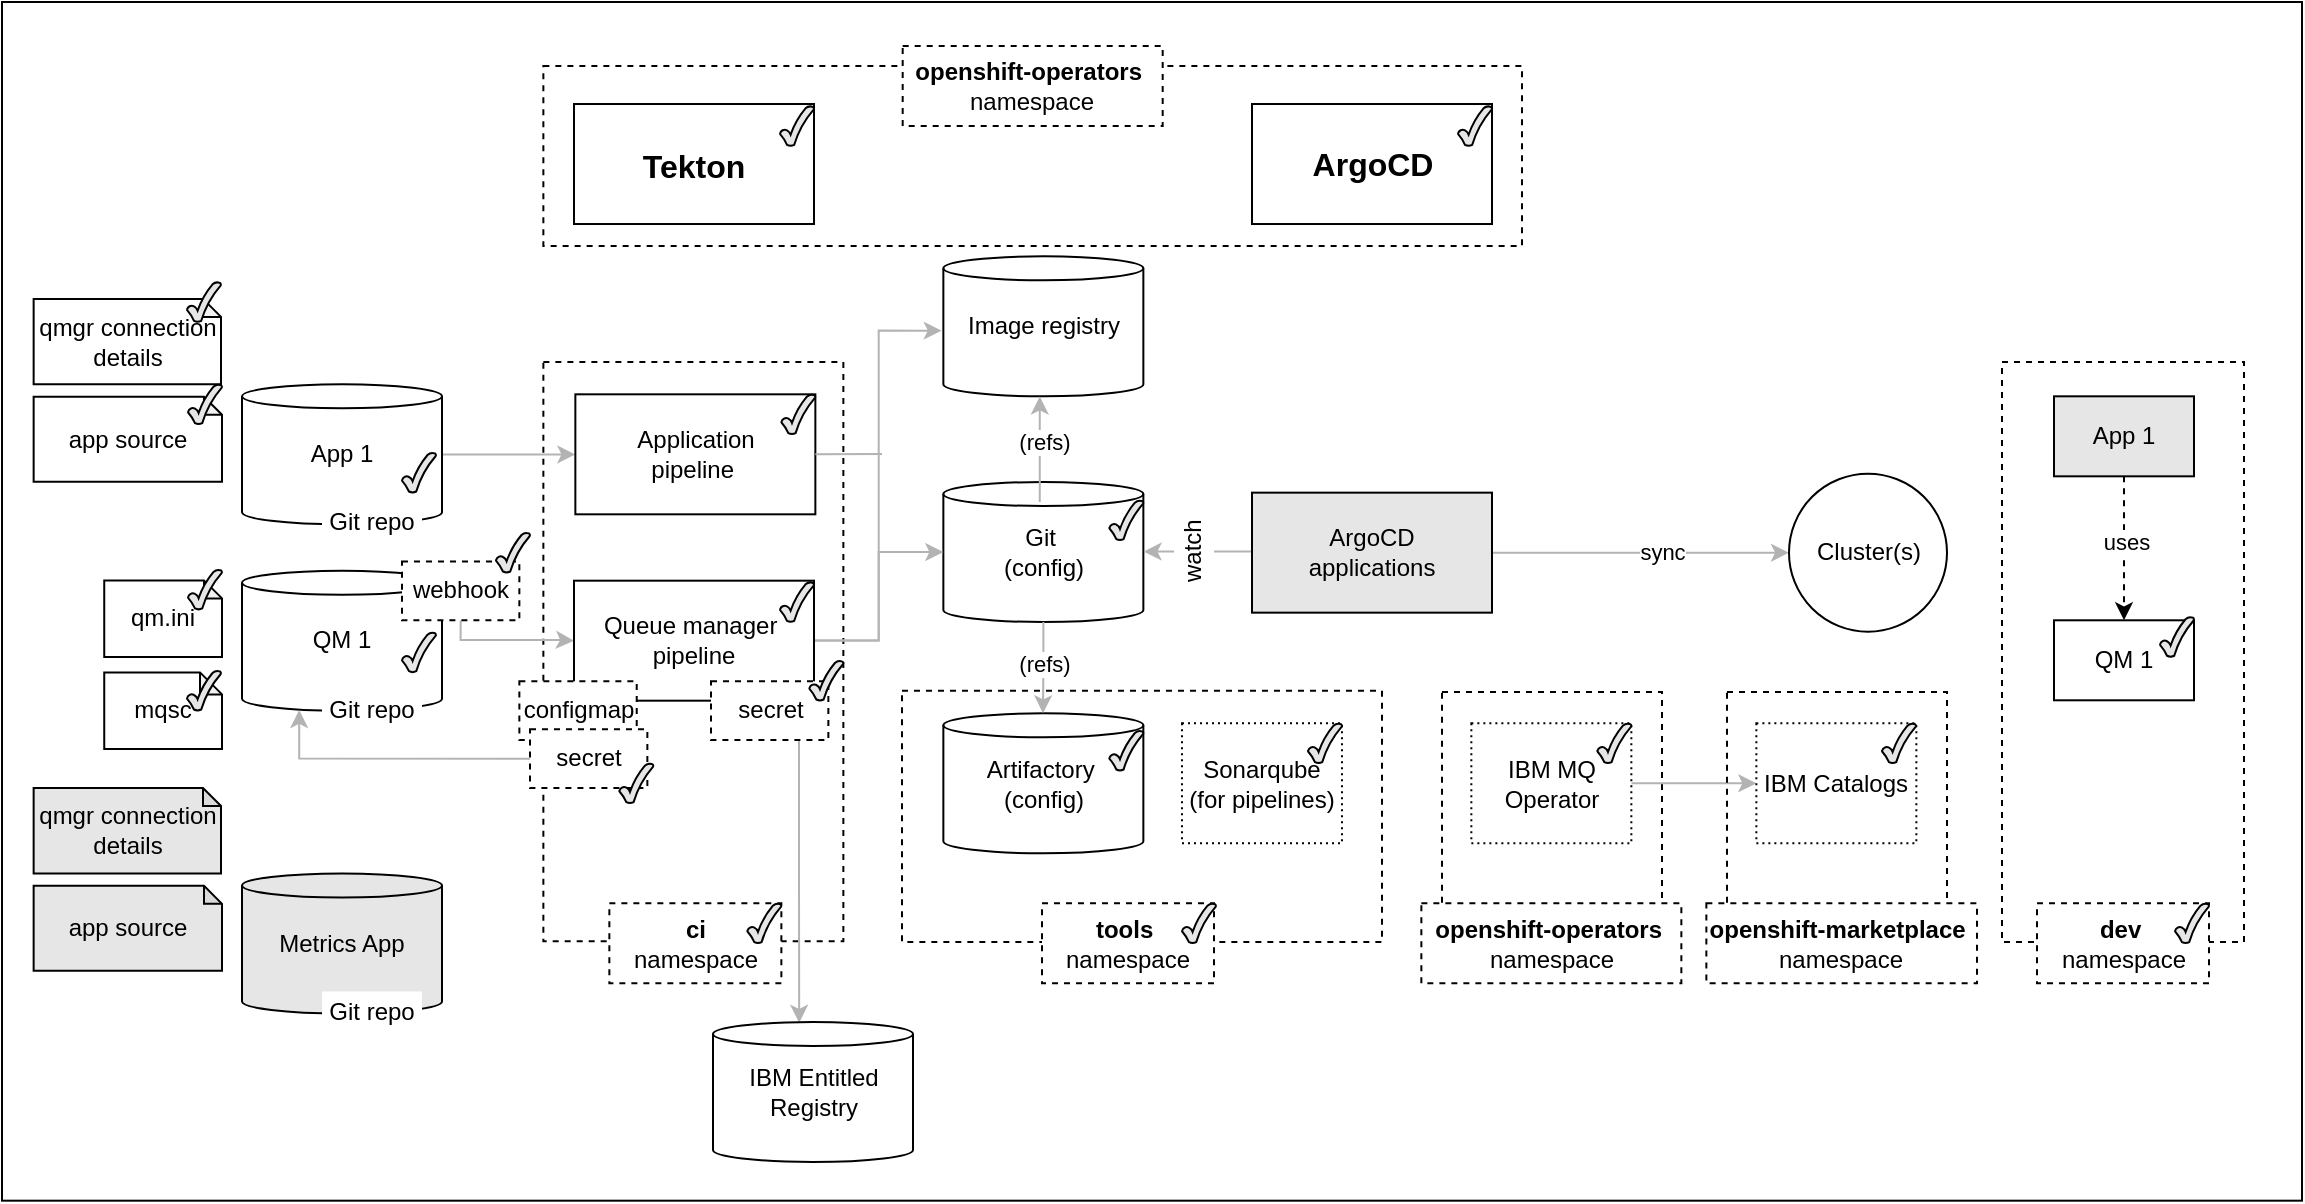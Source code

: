<mxfile version="16.5.1" type="device"><diagram id="UTinChKDrVvf448LVd9W" name="Page-1"><mxGraphModel dx="988" dy="672" grid="1" gridSize="10" guides="1" tooltips="1" connect="1" arrows="1" fold="1" page="1" pageScale="1" pageWidth="827" pageHeight="1169" math="0" shadow="0"><root><mxCell id="0"/><mxCell id="1" parent="0"/><mxCell id="7EbdtZ1wX-9lele891Sm-1" value="" style="rounded=0;whiteSpace=wrap;html=1;strokeWidth=1;fillColor=none;labelBorderColor=none;labelBackgroundColor=#E6E6E6;" parent="1" vertex="1"><mxGeometry x="1310" y="700" width="1150" height="599.34" as="geometry"/></mxCell><mxCell id="pC6Pr4sY8DL3rVnmXE86-1" value="" style="rounded=0;whiteSpace=wrap;html=1;fillColor=none;dashed=1;" parent="1" vertex="1"><mxGeometry x="1580.68" y="732" width="489.32" height="90" as="geometry"/></mxCell><mxCell id="nMPC3mPah6r8PmS-MzH5-1" value="" style="rounded=0;whiteSpace=wrap;html=1;fillColor=none;dashed=1;" parent="1" vertex="1"><mxGeometry x="1760" y="1044.33" width="240" height="125.67" as="geometry"/></mxCell><mxCell id="NAWqDlOEye6jGbW9zt98-1" value="" style="rounded=0;whiteSpace=wrap;html=1;strokeWidth=1;fontSize=12;fontColor=#000000;fillColor=none;" parent="1" vertex="1"><mxGeometry x="1596" y="751.01" width="120" height="60" as="geometry"/></mxCell><mxCell id="NAWqDlOEye6jGbW9zt98-2" value="" style="rounded=0;whiteSpace=wrap;html=1;strokeWidth=1;fontSize=12;fontColor=#000000;fillColor=none;" parent="1" vertex="1"><mxGeometry x="1935" y="751.01" width="120" height="60" as="geometry"/></mxCell><mxCell id="Jk9uCM5dDqmdFH6WGkGJ-2" value="" style="rounded=0;whiteSpace=wrap;html=1;fillColor=none;dashed=1;" parent="1" vertex="1"><mxGeometry x="1580.68" y="880" width="150" height="289.66" as="geometry"/></mxCell><mxCell id="Jk9uCM5dDqmdFH6WGkGJ-3" value="" style="rounded=0;whiteSpace=wrap;html=1;fillColor=none;dashed=1;" parent="1" vertex="1"><mxGeometry x="2310" y="880" width="121" height="290" as="geometry"/></mxCell><mxCell id="7EbdtZ1wX-9lele891Sm-3" value="Image registry" style="shape=cylinder2;whiteSpace=wrap;html=1;boundedLbl=1;backgroundOutline=1;size=6.0;strokeWidth=1;fillColor=#ffffff;fontSize=12;fontColor=#000000;" parent="1" vertex="1"><mxGeometry x="1780.68" y="827.16" width="100" height="70" as="geometry"/></mxCell><mxCell id="7EbdtZ1wX-9lele891Sm-4" style="edgeStyle=orthogonalEdgeStyle;rounded=0;orthogonalLoop=1;jettySize=auto;html=1;entryX=-0.008;entryY=0.531;entryDx=0;entryDy=0;entryPerimeter=0;strokeColor=#B3B3B3;fontSize=12;fontColor=#000000;" parent="1" source="7EbdtZ1wX-9lele891Sm-2" target="7EbdtZ1wX-9lele891Sm-3" edge="1"><mxGeometry relative="1" as="geometry"/></mxCell><mxCell id="7EbdtZ1wX-9lele891Sm-5" value="Git&amp;nbsp;&lt;br&gt;(config)" style="shape=cylinder2;whiteSpace=wrap;html=1;boundedLbl=1;backgroundOutline=1;size=6.0;strokeWidth=1;fontSize=12;fontColor=#000000;fillColor=none;" parent="1" vertex="1"><mxGeometry x="1780.68" y="940.0" width="100" height="70" as="geometry"/></mxCell><mxCell id="7EbdtZ1wX-9lele891Sm-6" style="edgeStyle=orthogonalEdgeStyle;rounded=0;orthogonalLoop=1;jettySize=auto;html=1;strokeColor=#B3B3B3;fontSize=12;fontColor=#000000;" parent="1" source="7EbdtZ1wX-9lele891Sm-2" target="7EbdtZ1wX-9lele891Sm-5" edge="1"><mxGeometry relative="1" as="geometry"/></mxCell><mxCell id="7EbdtZ1wX-9lele891Sm-7" style="edgeStyle=orthogonalEdgeStyle;rounded=0;orthogonalLoop=1;jettySize=auto;html=1;strokeColor=#B3B3B3;fontSize=12;fontColor=#000000;entryX=1.001;entryY=0.497;entryDx=0;entryDy=0;entryPerimeter=0;" parent="1" source="7EbdtZ1wX-9lele891Sm-9" target="7EbdtZ1wX-9lele891Sm-5" edge="1"><mxGeometry relative="1" as="geometry"><mxPoint x="1870" y="975" as="targetPoint"/><Array as="points"><mxPoint x="1888" y="975"/></Array></mxGeometry></mxCell><mxCell id="uUtcWR_pwqHPvkWtNcrW-5" style="edgeStyle=orthogonalEdgeStyle;rounded=0;orthogonalLoop=1;jettySize=auto;html=1;strokeColor=#B3B3B3;" parent="1" source="7EbdtZ1wX-9lele891Sm-9" target="7EbdtZ1wX-9lele891Sm-10" edge="1"><mxGeometry relative="1" as="geometry"/></mxCell><mxCell id="uUtcWR_pwqHPvkWtNcrW-6" value="sync" style="edgeLabel;html=1;align=center;verticalAlign=middle;resizable=0;points=[];" parent="uUtcWR_pwqHPvkWtNcrW-5" vertex="1" connectable="0"><mxGeometry x="0.232" y="-1" relative="1" as="geometry"><mxPoint x="-6.39" y="-2" as="offset"/></mxGeometry></mxCell><mxCell id="7EbdtZ1wX-9lele891Sm-9" value="ArgoCD&lt;br&gt;applications" style="rounded=0;whiteSpace=wrap;html=1;strokeWidth=1;fontSize=12;fontColor=#000000;fillColor=#E6E6E6;" parent="1" vertex="1"><mxGeometry x="1935" y="945.33" width="120" height="60" as="geometry"/></mxCell><mxCell id="7EbdtZ1wX-9lele891Sm-10" value="Cluster(s)" style="ellipse;whiteSpace=wrap;html=1;aspect=fixed;strokeWidth=1;fillColor=#ffffff;fontSize=12;fontColor=#000000;" parent="1" vertex="1"><mxGeometry x="2203.5" y="935.83" width="79" height="79" as="geometry"/></mxCell><mxCell id="7EbdtZ1wX-9lele891Sm-12" value="Tekton" style="text;html=1;strokeColor=none;align=center;verticalAlign=middle;whiteSpace=wrap;rounded=0;fontSize=16;fontColor=#000000;fontStyle=1;" parent="1" vertex="1"><mxGeometry x="1635.68" y="772" width="40" height="20" as="geometry"/></mxCell><mxCell id="7EbdtZ1wX-9lele891Sm-13" value="ArgoCD" style="text;html=1;strokeColor=none;align=center;verticalAlign=middle;whiteSpace=wrap;rounded=0;fontSize=16;fontColor=#000000;fontStyle=1;" parent="1" vertex="1"><mxGeometry x="1950.75" y="771.01" width="88.5" height="20" as="geometry"/></mxCell><mxCell id="7EbdtZ1wX-9lele891Sm-15" value="Artifactory&amp;nbsp;&lt;br&gt;(config)" style="shape=cylinder2;whiteSpace=wrap;html=1;boundedLbl=1;backgroundOutline=1;size=6.0;strokeWidth=1;fontSize=12;fontColor=#000000;labelBackgroundColor=none;fillColor=none;" parent="1" vertex="1"><mxGeometry x="1780.68" y="1055.66" width="100" height="70" as="geometry"/></mxCell><mxCell id="7EbdtZ1wX-9lele891Sm-17" style="edgeStyle=orthogonalEdgeStyle;rounded=0;orthogonalLoop=1;jettySize=auto;html=1;startArrow=none;endArrow=classic;strokeColor=#B3B3B3;fontFamily=Helvetica;fontColor=#000000;fontSize=12;endFill=1;entryX=0.498;entryY=0;entryDx=0;entryDy=0;entryPerimeter=0;" parent="1" source="7EbdtZ1wX-9lele891Sm-5" target="7EbdtZ1wX-9lele891Sm-15" edge="1"><mxGeometry relative="1" as="geometry"><mxPoint x="1830.68" y="1045.66" as="targetPoint"/></mxGeometry></mxCell><mxCell id="7EbdtZ1wX-9lele891Sm-18" value="&amp;nbsp;(refs)&amp;nbsp;" style="edgeLabel;html=1;align=center;verticalAlign=middle;resizable=0;points=[];fontFamily=Helvetica;fontColor=#000000;" parent="7EbdtZ1wX-9lele891Sm-17" vertex="1" connectable="0"><mxGeometry x="0.659" relative="1" as="geometry"><mxPoint x="0.2" y="-17.18" as="offset"/></mxGeometry></mxCell><mxCell id="7EbdtZ1wX-9lele891Sm-19" style="edgeStyle=orthogonalEdgeStyle;rounded=0;orthogonalLoop=1;jettySize=auto;html=1;entryX=0;entryY=0.5;entryDx=0;entryDy=0;fillColor=#f5f5f5;strokeColor=#B3B3B3;exitX=0.5;exitY=1;exitDx=0;exitDy=0;" parent="1" source="b6R_iBbxvuWY6ZgcWjGZ-8" target="7EbdtZ1wX-9lele891Sm-2" edge="1"><mxGeometry relative="1" as="geometry"><Array as="points"><mxPoint x="1539" y="1019"/><mxPoint x="1589" y="1019"/></Array></mxGeometry></mxCell><mxCell id="7EbdtZ1wX-9lele891Sm-20" value="QM 1" style="shape=cylinder2;whiteSpace=wrap;html=1;boundedLbl=1;backgroundOutline=1;size=6.0;strokeWidth=1;fontSize=12;fontColor=#000000;fillColor=#FFFFFF;" parent="1" vertex="1"><mxGeometry x="1430" y="984.33" width="100" height="70" as="geometry"/></mxCell><mxCell id="7EbdtZ1wX-9lele891Sm-34" style="edgeStyle=orthogonalEdgeStyle;rounded=0;orthogonalLoop=1;jettySize=auto;html=1;fillColor=#f5f5f5;strokeColor=#b3b3b3;" parent="1" source="7EbdtZ1wX-9lele891Sm-22" target="7EbdtZ1wX-9lele891Sm-33" edge="1"><mxGeometry relative="1" as="geometry"><Array as="points"><mxPoint x="1580" y="926"/><mxPoint x="1580" y="926"/></Array></mxGeometry></mxCell><mxCell id="7EbdtZ1wX-9lele891Sm-22" value="App 1" style="shape=cylinder2;whiteSpace=wrap;html=1;boundedLbl=1;backgroundOutline=1;size=6.0;strokeWidth=1;fontSize=12;" parent="1" vertex="1"><mxGeometry x="1430" y="891.16" width="100" height="70" as="geometry"/></mxCell><mxCell id="7EbdtZ1wX-9lele891Sm-23" value="qmgr connection details" style="shape=note;whiteSpace=wrap;html=1;backgroundOutline=1;darkOpacity=0.05;size=9;" parent="1" vertex="1"><mxGeometry x="1325.82" y="848.45" width="93.68" height="42.71" as="geometry"/></mxCell><mxCell id="7EbdtZ1wX-9lele891Sm-24" value="Git repo" style="text;html=1;align=center;verticalAlign=middle;whiteSpace=wrap;rounded=0;fillColor=#ffffff;" parent="1" vertex="1"><mxGeometry x="1470" y="950.16" width="50" height="20" as="geometry"/></mxCell><mxCell id="7EbdtZ1wX-9lele891Sm-25" value="mqsc" style="shape=note;whiteSpace=wrap;html=1;backgroundOutline=1;darkOpacity=0.05;size=11;fillColor=#FFFFFF;" parent="1" vertex="1"><mxGeometry x="1361.12" y="1035.19" width="58.878" height="38.273" as="geometry"/></mxCell><mxCell id="7EbdtZ1wX-9lele891Sm-26" value="qm.ini" style="shape=note;whiteSpace=wrap;html=1;backgroundOutline=1;darkOpacity=0.05;size=9;fillColor=#FFFFFF;" parent="1" vertex="1"><mxGeometry x="1361.122" y="989.19" width="58.878" height="38.273" as="geometry"/></mxCell><mxCell id="7EbdtZ1wX-9lele891Sm-27" value="app source" style="shape=note;whiteSpace=wrap;html=1;backgroundOutline=1;darkOpacity=0.05;size=9;" parent="1" vertex="1"><mxGeometry x="1325.82" y="897.37" width="94.18" height="42.5" as="geometry"/></mxCell><mxCell id="7EbdtZ1wX-9lele891Sm-28" value="QM 1" style="rounded=0;whiteSpace=wrap;html=1;fillColor=#FFFFFF;" parent="1" vertex="1"><mxGeometry x="2336" y="1009.15" width="70" height="40" as="geometry"/></mxCell><mxCell id="7EbdtZ1wX-9lele891Sm-29" style="edgeStyle=orthogonalEdgeStyle;rounded=0;orthogonalLoop=1;jettySize=auto;html=1;dashed=1;" parent="1" source="7EbdtZ1wX-9lele891Sm-31" target="7EbdtZ1wX-9lele891Sm-28" edge="1"><mxGeometry relative="1" as="geometry"/></mxCell><mxCell id="7EbdtZ1wX-9lele891Sm-30" value="uses" style="edgeLabel;html=1;align=center;verticalAlign=middle;resizable=0;points=[];" parent="7EbdtZ1wX-9lele891Sm-29" vertex="1" connectable="0"><mxGeometry x="-0.088" y="1" relative="1" as="geometry"><mxPoint as="offset"/></mxGeometry></mxCell><mxCell id="7EbdtZ1wX-9lele891Sm-31" value="App 1" style="rounded=0;whiteSpace=wrap;html=1;fillColor=#E6E6E6;" parent="1" vertex="1"><mxGeometry x="2336" y="897.16" width="70" height="40" as="geometry"/></mxCell><mxCell id="7EbdtZ1wX-9lele891Sm-33" value="Application &lt;br&gt;pipeline&amp;nbsp;" style="rounded=0;whiteSpace=wrap;html=1;strokeWidth=1;fontSize=12;fontColor=#000000;fillColor=none;" parent="1" vertex="1"><mxGeometry x="1596.68" y="896.16" width="120" height="60" as="geometry"/></mxCell><mxCell id="7EbdtZ1wX-9lele891Sm-14" value="watch" style="text;html=1;strokeColor=none;align=center;verticalAlign=middle;whiteSpace=wrap;rounded=0;fontSize=12;rotation=-90;fillColor=#ffffff;" parent="1" vertex="1"><mxGeometry x="1886" y="964.33" width="40" height="20" as="geometry"/></mxCell><mxCell id="7EbdtZ1wX-9lele891Sm-37" style="edgeStyle=orthogonalEdgeStyle;rounded=0;orthogonalLoop=1;jettySize=auto;html=1;startArrow=none;endArrow=classic;strokeColor=#B3B3B3;fontFamily=Helvetica;fontColor=#000000;fontSize=12;endFill=1;entryX=0.482;entryY=1.001;entryDx=0;entryDy=0;entryPerimeter=0;exitX=0.482;exitY=0.143;exitDx=0;exitDy=0;exitPerimeter=0;" parent="1" source="7EbdtZ1wX-9lele891Sm-5" target="7EbdtZ1wX-9lele891Sm-3" edge="1"><mxGeometry relative="1" as="geometry"><mxPoint x="1840.48" y="1065.66" as="targetPoint"/><mxPoint x="1829" y="940" as="sourcePoint"/></mxGeometry></mxCell><mxCell id="7EbdtZ1wX-9lele891Sm-38" value="&amp;nbsp;(refs)&amp;nbsp;" style="edgeLabel;html=1;align=center;verticalAlign=middle;resizable=0;points=[];fontFamily=Helvetica;fontColor=#000000;" parent="7EbdtZ1wX-9lele891Sm-37" vertex="1" connectable="0"><mxGeometry x="0.659" relative="1" as="geometry"><mxPoint x="1.8" y="13.88" as="offset"/></mxGeometry></mxCell><mxCell id="Jk9uCM5dDqmdFH6WGkGJ-4" value="&lt;b&gt;ci&lt;/b&gt; &lt;br&gt;namespace" style="text;html=1;align=center;verticalAlign=middle;whiteSpace=wrap;rounded=0;dashed=1;labelBackgroundColor=none;strokeColor=#000000;fillColor=#ffffff;" parent="1" vertex="1"><mxGeometry x="1613.68" y="1150.66" width="86" height="40" as="geometry"/></mxCell><mxCell id="NAWqDlOEye6jGbW9zt98-3" value="&lt;b&gt;dev&lt;/b&gt;&amp;nbsp;&lt;br&gt;namespace" style="text;html=1;align=center;verticalAlign=middle;whiteSpace=wrap;rounded=0;dashed=1;labelBackgroundColor=none;strokeColor=#000000;fillColor=#ffffff;" parent="1" vertex="1"><mxGeometry x="2327.5" y="1150.66" width="86" height="40" as="geometry"/></mxCell><mxCell id="nMPC3mPah6r8PmS-MzH5-2" value="&lt;b&gt;tools&lt;/b&gt;&amp;nbsp;&lt;br&gt;namespace" style="text;html=1;align=center;verticalAlign=middle;whiteSpace=wrap;rounded=0;dashed=1;labelBackgroundColor=none;strokeColor=#000000;fillColor=#ffffff;" parent="1" vertex="1"><mxGeometry x="1830" y="1150.66" width="86" height="40" as="geometry"/></mxCell><mxCell id="iSr1FxoObjYm5_AKLZpw-1" value="Sonarqube&lt;br&gt;(for pipelines)" style="rounded=0;whiteSpace=wrap;html=1;strokeWidth=1;fontSize=12;fontColor=#000000;dashed=1;dashPattern=1 2;fillColor=none;" parent="1" vertex="1"><mxGeometry x="1900" y="1060.66" width="80" height="60" as="geometry"/></mxCell><mxCell id="7EbdtZ1wX-9lele891Sm-2" value="Queue manager&amp;nbsp;&lt;br&gt;pipeline" style="rounded=0;whiteSpace=wrap;html=1;strokeWidth=1;fontSize=12;fontColor=#000000;fillColor=none;" parent="1" vertex="1"><mxGeometry x="1596" y="989.34" width="120" height="60" as="geometry"/></mxCell><mxCell id="F3B-IeDooN-zGBDn68_g-2" value="" style="verticalLabelPosition=bottom;verticalAlign=top;html=1;shape=mxgraph.basic.tick;fillColor=#E6E6E6;" parent="1" vertex="1"><mxGeometry x="1699" y="752" width="17" height="20" as="geometry"/></mxCell><mxCell id="F3B-IeDooN-zGBDn68_g-3" value="" style="verticalLabelPosition=bottom;verticalAlign=top;html=1;shape=mxgraph.basic.tick;fillColor=#E6E6E6;" parent="1" vertex="1"><mxGeometry x="2038" y="752" width="17" height="20" as="geometry"/></mxCell><mxCell id="F3B-IeDooN-zGBDn68_g-5" value="" style="verticalLabelPosition=bottom;verticalAlign=top;html=1;shape=mxgraph.basic.tick;fillColor=#E6E6E6;" parent="1" vertex="1"><mxGeometry x="1863.68" y="949.16" width="17" height="20" as="geometry"/></mxCell><mxCell id="F3B-IeDooN-zGBDn68_g-6" value="" style="verticalLabelPosition=bottom;verticalAlign=top;html=1;shape=mxgraph.basic.tick;fillColor=#E6E6E6;" parent="1" vertex="1"><mxGeometry x="1682.68" y="1150.66" width="17" height="20" as="geometry"/></mxCell><mxCell id="F3B-IeDooN-zGBDn68_g-7" value="" style="verticalLabelPosition=bottom;verticalAlign=top;html=1;shape=mxgraph.basic.tick;fillColor=#E6E6E6;" parent="1" vertex="1"><mxGeometry x="1900" y="1150.66" width="17" height="20" as="geometry"/></mxCell><mxCell id="F3B-IeDooN-zGBDn68_g-8" value="" style="verticalLabelPosition=bottom;verticalAlign=top;html=1;shape=mxgraph.basic.tick;fillColor=#E6E6E6;" parent="1" vertex="1"><mxGeometry x="2396.5" y="1150.66" width="17" height="20" as="geometry"/></mxCell><mxCell id="b6R_iBbxvuWY6ZgcWjGZ-1" value="" style="verticalLabelPosition=bottom;verticalAlign=top;html=1;shape=mxgraph.basic.tick;fillColor=#E6E6E6;" parent="1" vertex="1"><mxGeometry x="1699.68" y="896.16" width="17" height="20" as="geometry"/></mxCell><mxCell id="b6R_iBbxvuWY6ZgcWjGZ-2" value="" style="verticalLabelPosition=bottom;verticalAlign=top;html=1;shape=mxgraph.basic.tick;fillColor=#E6E6E6;" parent="1" vertex="1"><mxGeometry x="1699" y="990" width="17" height="20" as="geometry"/></mxCell><mxCell id="b6R_iBbxvuWY6ZgcWjGZ-3" value="" style="verticalLabelPosition=bottom;verticalAlign=top;html=1;shape=mxgraph.basic.tick;fillColor=#E6E6E6;" parent="1" vertex="1"><mxGeometry x="1863.68" y="1064.33" width="17" height="20" as="geometry"/></mxCell><mxCell id="b6R_iBbxvuWY6ZgcWjGZ-5" value="" style="verticalLabelPosition=bottom;verticalAlign=top;html=1;shape=mxgraph.basic.tick;fillColor=#E6E6E6;" parent="1" vertex="1"><mxGeometry x="1963" y="1060.66" width="17" height="20" as="geometry"/></mxCell><mxCell id="7EbdtZ1wX-9lele891Sm-32" value="Git repo" style="text;html=1;align=center;verticalAlign=middle;whiteSpace=wrap;rounded=0;fillColor=#ffffff;" parent="1" vertex="1"><mxGeometry x="1470" y="1044.33" width="50" height="20" as="geometry"/></mxCell><mxCell id="b6R_iBbxvuWY6ZgcWjGZ-8" value="webhook" style="rounded=0;whiteSpace=wrap;html=1;dashed=1;fillColor=#FFFFFF;" parent="1" vertex="1"><mxGeometry x="1510" y="979.81" width="58.68" height="29.34" as="geometry"/></mxCell><mxCell id="b6R_iBbxvuWY6ZgcWjGZ-9" value="configmap" style="rounded=0;whiteSpace=wrap;html=1;dashed=1;fillColor=#FFFFFF;" parent="1" vertex="1"><mxGeometry x="1568.68" y="1039.66" width="58.68" height="29.34" as="geometry"/></mxCell><mxCell id="b6R_iBbxvuWY6ZgcWjGZ-10" value="secret" style="rounded=0;whiteSpace=wrap;html=1;dashed=1;fillColor=#FFFFFF;" parent="1" vertex="1"><mxGeometry x="1574" y="1063.66" width="58.68" height="29.34" as="geometry"/></mxCell><mxCell id="b6R_iBbxvuWY6ZgcWjGZ-11" value="" style="rounded=0;whiteSpace=wrap;html=1;fillColor=none;dashed=1;" parent="1" vertex="1"><mxGeometry x="2030" y="1044.99" width="110" height="125.67" as="geometry"/></mxCell><mxCell id="b6R_iBbxvuWY6ZgcWjGZ-12" value="&lt;b&gt;openshift-operators&lt;/b&gt;&amp;nbsp;&lt;br&gt;namespace" style="text;html=1;align=center;verticalAlign=middle;whiteSpace=wrap;rounded=0;dashed=1;labelBackgroundColor=none;strokeColor=#000000;fillColor=#ffffff;" parent="1" vertex="1"><mxGeometry x="2019.68" y="1150.66" width="130" height="40" as="geometry"/></mxCell><mxCell id="uUtcWR_pwqHPvkWtNcrW-7" style="edgeStyle=orthogonalEdgeStyle;rounded=0;orthogonalLoop=1;jettySize=auto;html=1;entryX=0;entryY=0.5;entryDx=0;entryDy=0;strokeColor=#B3B3B3;" parent="1" source="b6R_iBbxvuWY6ZgcWjGZ-13" target="uUtcWR_pwqHPvkWtNcrW-4" edge="1"><mxGeometry relative="1" as="geometry"/></mxCell><mxCell id="b6R_iBbxvuWY6ZgcWjGZ-13" value="IBM MQ&lt;br&gt;Operator" style="rounded=0;whiteSpace=wrap;html=1;strokeWidth=1;fontSize=12;fontColor=#000000;dashed=1;dashPattern=1 2;fillColor=#FFFFFF;" parent="1" vertex="1"><mxGeometry x="2044.68" y="1060.66" width="80" height="60" as="geometry"/></mxCell><mxCell id="DagG4UCRHg5s3641elUG-1" style="edgeStyle=orthogonalEdgeStyle;rounded=0;orthogonalLoop=1;jettySize=auto;html=1;strokeColor=#B3B3B3;entryX=0.431;entryY=0.006;entryDx=0;entryDy=0;entryPerimeter=0;exitX=0.75;exitY=1;exitDx=0;exitDy=0;" parent="1" source="b6R_iBbxvuWY6ZgcWjGZ-18" target="b6R_iBbxvuWY6ZgcWjGZ-20" edge="1"><mxGeometry relative="1" as="geometry"><mxPoint x="1716" y="1093" as="sourcePoint"/></mxGeometry></mxCell><mxCell id="b6R_iBbxvuWY6ZgcWjGZ-18" value="secret" style="rounded=0;whiteSpace=wrap;html=1;dashed=1;fillColor=#FFFFFF;" parent="1" vertex="1"><mxGeometry x="1664.5" y="1039.66" width="58.68" height="29.34" as="geometry"/></mxCell><mxCell id="b6R_iBbxvuWY6ZgcWjGZ-20" value="IBM Entitled Registry" style="shape=cylinder2;whiteSpace=wrap;html=1;boundedLbl=1;backgroundOutline=1;size=6.0;strokeWidth=1;fontSize=12;fontColor=#000000;fillColor=#FFFFFF;" parent="1" vertex="1"><mxGeometry x="1665.5" y="1210" width="100" height="70" as="geometry"/></mxCell><mxCell id="pC6Pr4sY8DL3rVnmXE86-2" value="&lt;b&gt;openshift-operators&lt;/b&gt;&amp;nbsp;&lt;br&gt;namespace" style="text;html=1;align=center;verticalAlign=middle;whiteSpace=wrap;rounded=0;dashed=1;labelBackgroundColor=none;strokeColor=#000000;fillColor=#ffffff;" parent="1" vertex="1"><mxGeometry x="1760.34" y="722" width="130" height="40" as="geometry"/></mxCell><mxCell id="DagG4UCRHg5s3641elUG-3" style="edgeStyle=orthogonalEdgeStyle;rounded=0;orthogonalLoop=1;jettySize=auto;html=1;strokeColor=#B3B3B3;entryX=0.286;entryY=0.995;entryDx=0;entryDy=0;entryPerimeter=0;exitX=0;exitY=0.5;exitDx=0;exitDy=0;" parent="1" source="b6R_iBbxvuWY6ZgcWjGZ-10" target="7EbdtZ1wX-9lele891Sm-20" edge="1"><mxGeometry relative="1" as="geometry"><mxPoint x="1718.51" y="1103.0" as="sourcePoint"/><mxPoint x="1718.6" y="1220.42" as="targetPoint"/></mxGeometry></mxCell><mxCell id="uUtcWR_pwqHPvkWtNcrW-2" value="" style="rounded=0;whiteSpace=wrap;html=1;fillColor=none;dashed=1;" parent="1" vertex="1"><mxGeometry x="2172.5" y="1044.99" width="110" height="125.67" as="geometry"/></mxCell><mxCell id="uUtcWR_pwqHPvkWtNcrW-3" value="&lt;b&gt;openshift-marketplace&lt;/b&gt;&amp;nbsp;&lt;br&gt;namespace" style="text;html=1;align=center;verticalAlign=middle;whiteSpace=wrap;rounded=0;dashed=1;labelBackgroundColor=none;strokeColor=#000000;fillColor=#ffffff;" parent="1" vertex="1"><mxGeometry x="2162.18" y="1150.66" width="135.32" height="40" as="geometry"/></mxCell><mxCell id="uUtcWR_pwqHPvkWtNcrW-4" value="IBM Catalogs" style="rounded=0;whiteSpace=wrap;html=1;strokeWidth=1;fontSize=12;fontColor=#000000;dashed=1;dashPattern=1 2;fillColor=#FFFFFF;" parent="1" vertex="1"><mxGeometry x="2187.18" y="1060.66" width="80" height="60" as="geometry"/></mxCell><mxCell id="kigyyAPY2pOJAAazsAJP-2" value="" style="verticalLabelPosition=bottom;verticalAlign=top;html=1;shape=mxgraph.basic.tick;fillColor=#E6E6E6;" parent="1" vertex="1"><mxGeometry x="2107.68" y="1060.66" width="17" height="20" as="geometry"/></mxCell><mxCell id="kigyyAPY2pOJAAazsAJP-3" value="" style="verticalLabelPosition=bottom;verticalAlign=top;html=1;shape=mxgraph.basic.tick;fillColor=#E6E6E6;" parent="1" vertex="1"><mxGeometry x="2250" y="1060.66" width="17" height="20" as="geometry"/></mxCell><mxCell id="kigyyAPY2pOJAAazsAJP-4" value="" style="verticalLabelPosition=bottom;verticalAlign=top;html=1;shape=mxgraph.basic.tick;fillColor=#E6E6E6;" parent="1" vertex="1"><mxGeometry x="1510" y="1015.19" width="17" height="20" as="geometry"/></mxCell><mxCell id="kigyyAPY2pOJAAazsAJP-5" value="" style="verticalLabelPosition=bottom;verticalAlign=top;html=1;shape=mxgraph.basic.tick;fillColor=#E6E6E6;" parent="1" vertex="1"><mxGeometry x="1403" y="983.81" width="17" height="20" as="geometry"/></mxCell><mxCell id="kigyyAPY2pOJAAazsAJP-6" value="" style="verticalLabelPosition=bottom;verticalAlign=top;html=1;shape=mxgraph.basic.tick;fillColor=#E6E6E6;" parent="1" vertex="1"><mxGeometry x="1402.5" y="1034.33" width="17" height="20" as="geometry"/></mxCell><mxCell id="kigyyAPY2pOJAAazsAJP-7" value="" style="verticalLabelPosition=bottom;verticalAlign=top;html=1;shape=mxgraph.basic.tick;fillColor=#E6E6E6;" parent="1" vertex="1"><mxGeometry x="1557" y="965.33" width="17" height="20" as="geometry"/></mxCell><mxCell id="kigyyAPY2pOJAAazsAJP-8" value="" style="verticalLabelPosition=bottom;verticalAlign=top;html=1;shape=mxgraph.basic.tick;fillColor=#E6E6E6;" parent="1" vertex="1"><mxGeometry x="1713.68" y="1029.34" width="17" height="20" as="geometry"/></mxCell><mxCell id="kigyyAPY2pOJAAazsAJP-9" value="" style="verticalLabelPosition=bottom;verticalAlign=top;html=1;shape=mxgraph.basic.tick;fillColor=#E6E6E6;" parent="1" vertex="1"><mxGeometry x="1618.68" y="1080.66" width="17" height="20" as="geometry"/></mxCell><mxCell id="kigyyAPY2pOJAAazsAJP-11" value="" style="verticalLabelPosition=bottom;verticalAlign=top;html=1;shape=mxgraph.basic.tick;fillColor=#E6E6E6;" parent="1" vertex="1"><mxGeometry x="2389" y="1007.46" width="17" height="20" as="geometry"/></mxCell><mxCell id="8Xc8O0ZtgbHOvVeevCQj-1" value="" style="endArrow=none;html=1;rounded=0;exitX=1;exitY=0.5;exitDx=0;exitDy=0;strokeColor=#B3B3B3;" parent="1" source="7EbdtZ1wX-9lele891Sm-33" edge="1"><mxGeometry width="50" height="50" relative="1" as="geometry"><mxPoint x="1820" y="1000" as="sourcePoint"/><mxPoint x="1750" y="926" as="targetPoint"/></mxGeometry></mxCell><mxCell id="UWfmznY0VfYYoYFOnuWD-1" value="Metrics App" style="shape=cylinder2;whiteSpace=wrap;html=1;boundedLbl=1;backgroundOutline=1;size=6.0;strokeWidth=1;fontSize=12;fontColor=#000000;fillColor=#E6E6E6;" vertex="1" parent="1"><mxGeometry x="1430" y="1135.71" width="100" height="70" as="geometry"/></mxCell><mxCell id="UWfmznY0VfYYoYFOnuWD-2" value="qmgr connection details" style="shape=note;whiteSpace=wrap;html=1;backgroundOutline=1;darkOpacity=0.05;size=9;fillColor=#E6E6E6;" vertex="1" parent="1"><mxGeometry x="1325.82" y="1093.0" width="93.68" height="42.71" as="geometry"/></mxCell><mxCell id="UWfmznY0VfYYoYFOnuWD-3" value="Git repo" style="text;html=1;align=center;verticalAlign=middle;whiteSpace=wrap;rounded=0;fillColor=#ffffff;" vertex="1" parent="1"><mxGeometry x="1470" y="1194.71" width="50" height="20" as="geometry"/></mxCell><mxCell id="UWfmznY0VfYYoYFOnuWD-4" value="app source" style="shape=note;whiteSpace=wrap;html=1;backgroundOutline=1;darkOpacity=0.05;size=9;fillColor=#E6E6E6;" vertex="1" parent="1"><mxGeometry x="1325.82" y="1141.92" width="94.18" height="42.5" as="geometry"/></mxCell><mxCell id="UWfmznY0VfYYoYFOnuWD-5" value="" style="verticalLabelPosition=bottom;verticalAlign=top;html=1;shape=mxgraph.basic.tick;fillColor=#E6E6E6;" vertex="1" parent="1"><mxGeometry x="1510" y="925.33" width="17" height="20" as="geometry"/></mxCell><mxCell id="UWfmznY0VfYYoYFOnuWD-6" value="" style="verticalLabelPosition=bottom;verticalAlign=top;html=1;shape=mxgraph.basic.tick;fillColor=#E6E6E6;" vertex="1" parent="1"><mxGeometry x="1402.5" y="840" width="17" height="20" as="geometry"/></mxCell><mxCell id="UWfmznY0VfYYoYFOnuWD-7" value="" style="verticalLabelPosition=bottom;verticalAlign=top;html=1;shape=mxgraph.basic.tick;fillColor=#E6E6E6;" vertex="1" parent="1"><mxGeometry x="1403" y="891.16" width="17" height="20" as="geometry"/></mxCell></root></mxGraphModel></diagram></mxfile>